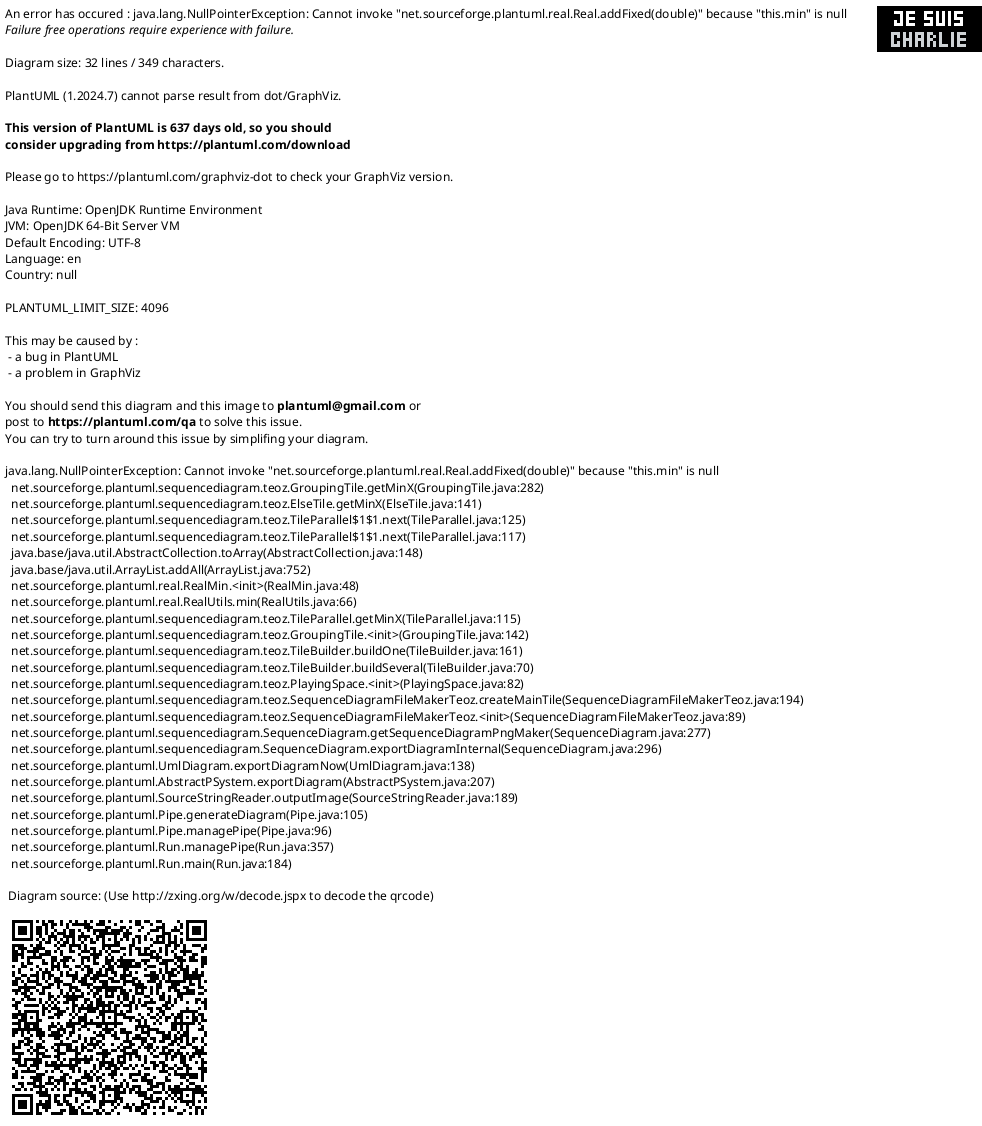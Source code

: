 @startuml
!pragma teoz true
skinparam roundcorner 10

title
example of par2 usage
end title

hide footbox

box "Device 1" #LightBlue
participant HB
database Storage as MAC
participant R
end box

box "Device 2" #LightGreen
participant C
participant CN
end box

== System Starts ==

par2 test
R -> MAC :  Put($Addr)
else
 C -> R : Test
end
'MAC -> R :  Return  MAC --> HB : $Answer



@enduml

